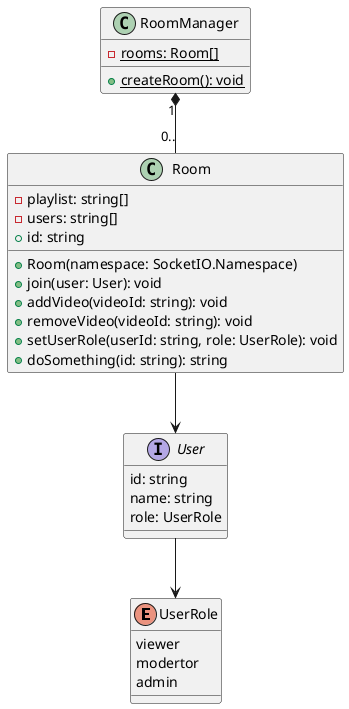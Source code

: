 @startuml architecture

enum UserRole {
  viewer
  modertor
  admin
}

interface User {
  id: string
  name: string
  role: UserRole
}

class Room 
Room : - playlist: string[]
Room : - users: string[]
Room : + Room(namespace: SocketIO.Namespace)
Room : + id: string
Room : + join(user: User): void
Room : + addVideo(videoId: string): void
Room : + removeVideo(videoId: string): void
Room : + setUserRole(userId: string, role: UserRole): void

class RoomManager
RoomManager : - {static} rooms: Room[]
RoomManager : + {static} createRoom(): void

RoomManager "1" *-- "0.." Room
Room --> User
User --> UserRole
Room : + doSomething(id: string): string


@enduml